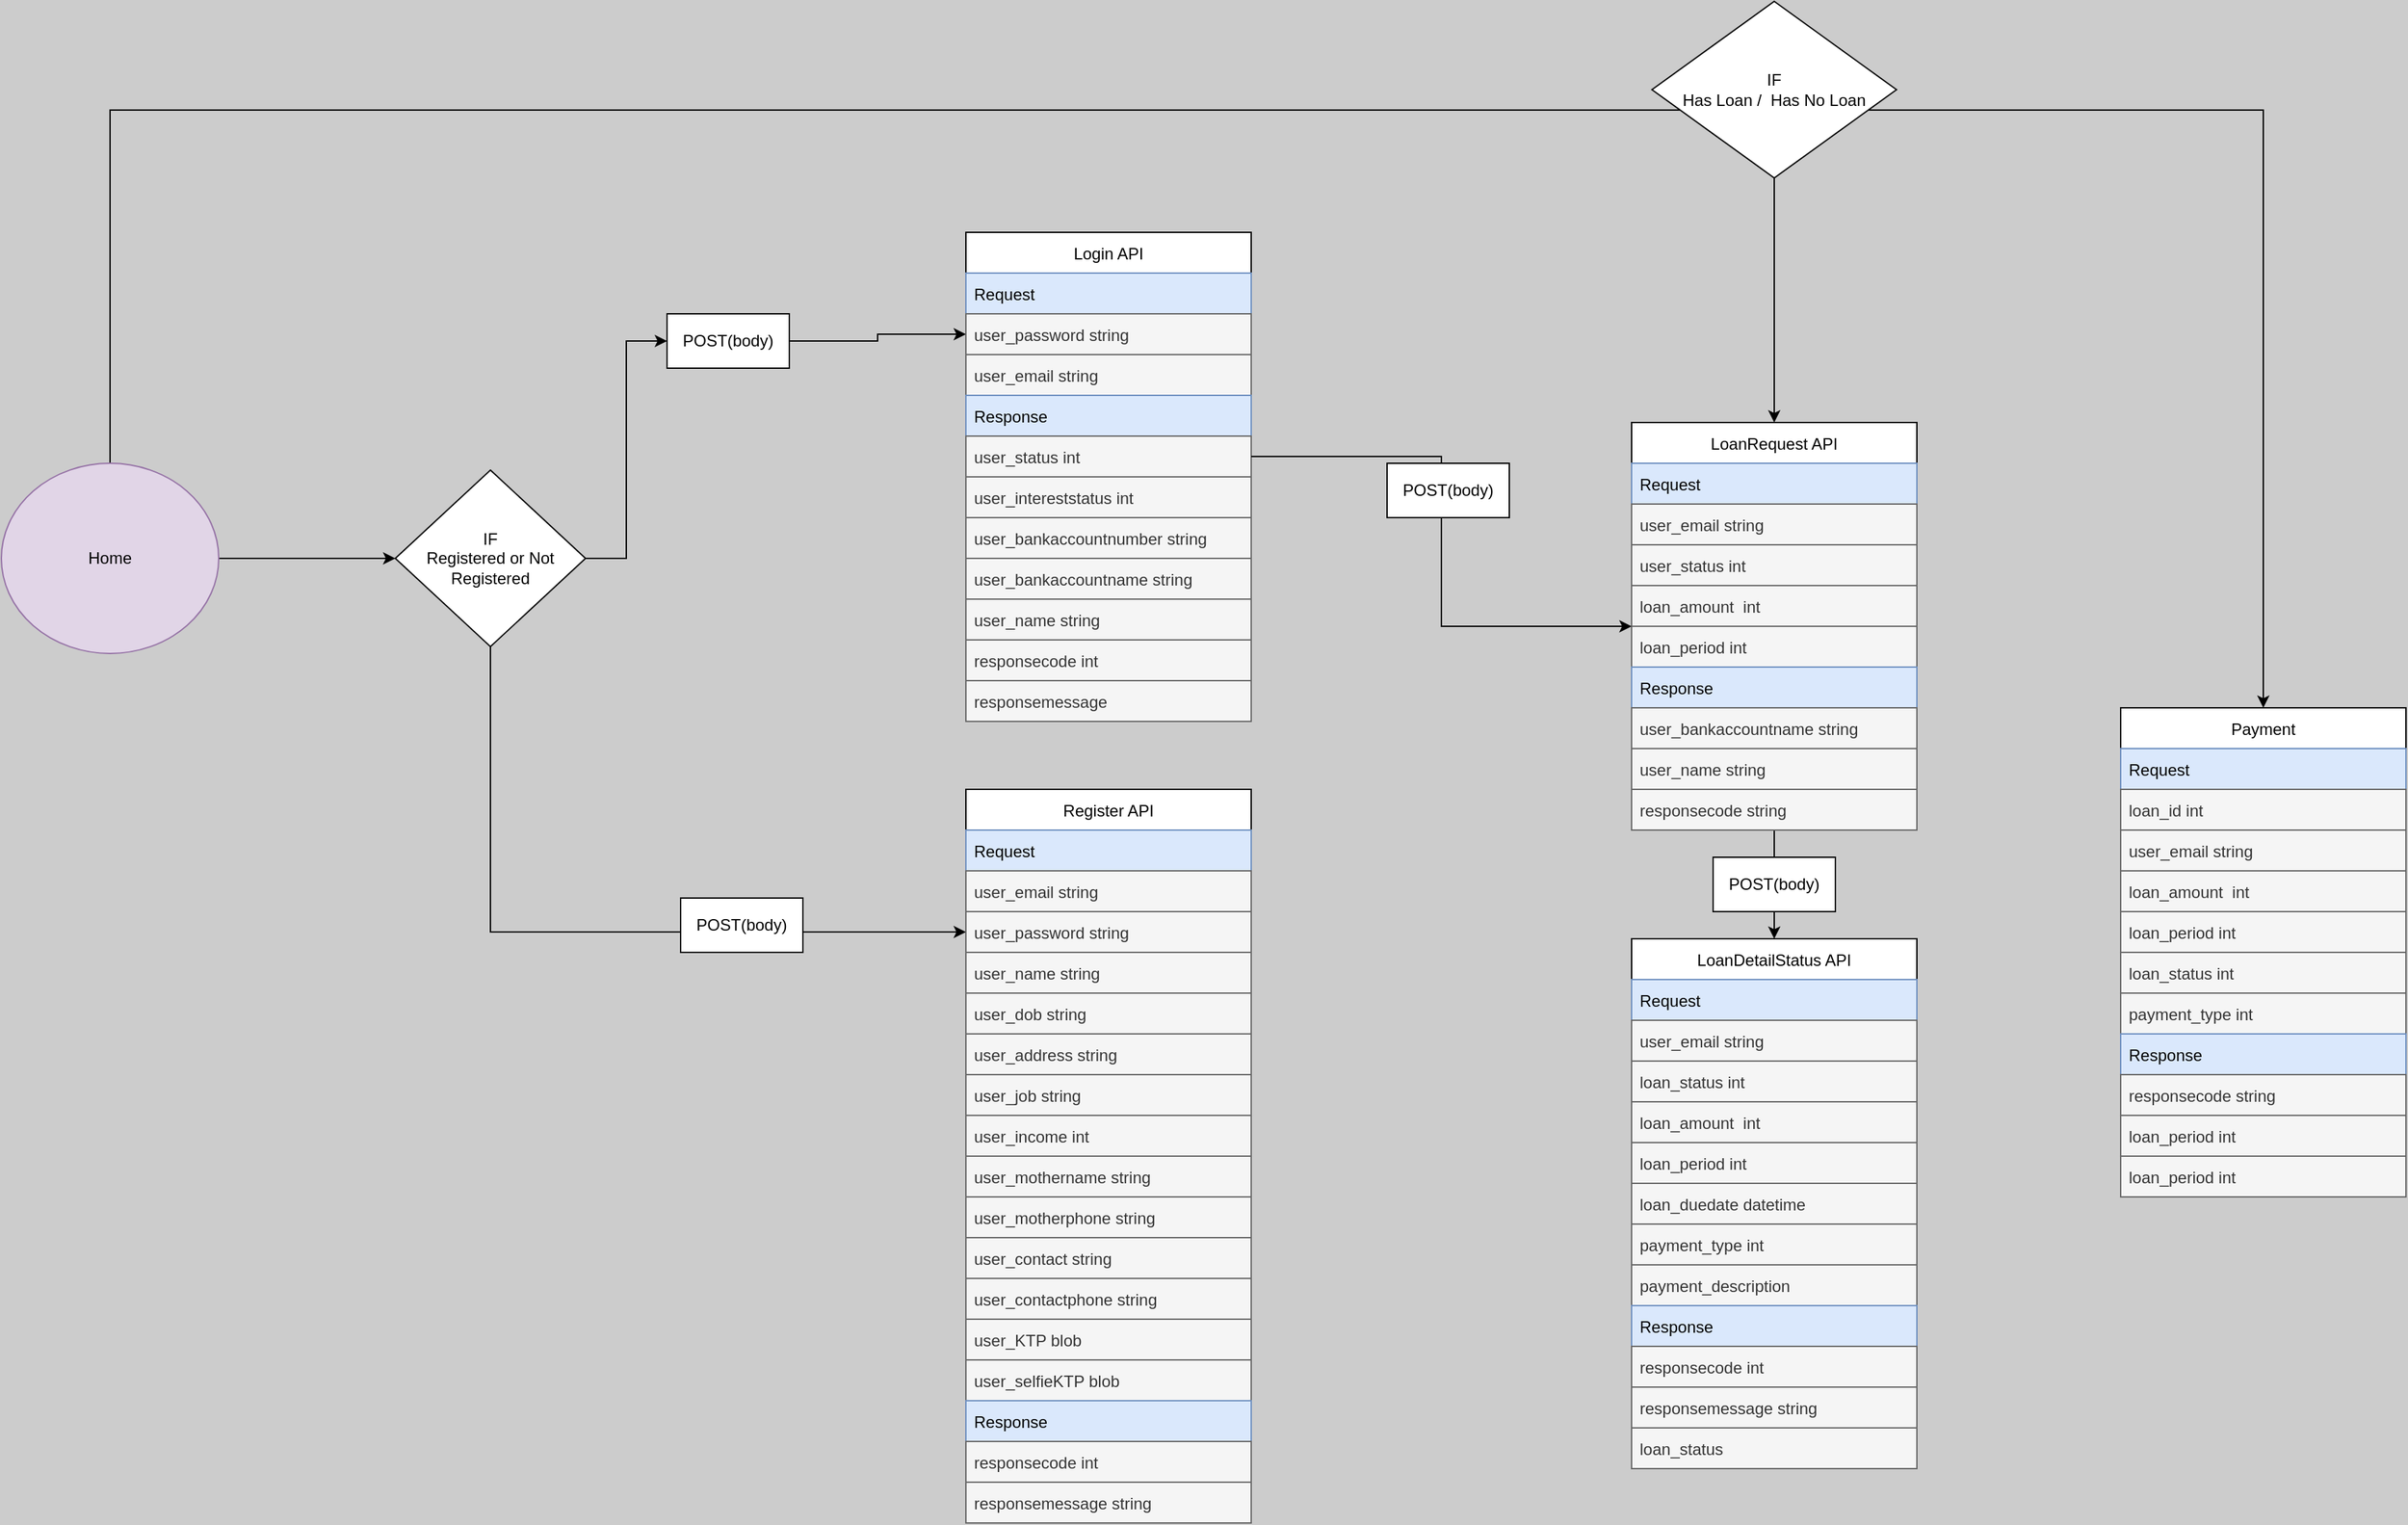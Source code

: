 <mxfile version="16.5.6" type="github">
  <diagram id="aIXkupxZwa7yDZFlical" name="Page-1">
    <mxGraphModel dx="3220" dy="2328" grid="1" gridSize="10" guides="1" tooltips="1" connect="1" arrows="1" fold="1" page="1" pageScale="1" pageWidth="850" pageHeight="1100" background="#CCCCCC" math="0" shadow="0">
      <root>
        <mxCell id="0" />
        <mxCell id="1" parent="0" />
        <mxCell id="1oInW503EIzVV7BD8oU4-15" style="edgeStyle=orthogonalEdgeStyle;rounded=0;orthogonalLoop=1;jettySize=auto;html=1;entryX=0;entryY=0.5;entryDx=0;entryDy=0;startArrow=none;" edge="1" parent="1" source="1oInW503EIzVV7BD8oU4-16" target="1oInW503EIzVV7BD8oU4-6">
          <mxGeometry relative="1" as="geometry" />
        </mxCell>
        <mxCell id="1oInW503EIzVV7BD8oU4-29" style="edgeStyle=orthogonalEdgeStyle;rounded=0;orthogonalLoop=1;jettySize=auto;html=1;entryX=0;entryY=0.5;entryDx=0;entryDy=0;startArrow=none;" edge="1" parent="1" source="1oInW503EIzVV7BD8oU4-31" target="1oInW503EIzVV7BD8oU4-23">
          <mxGeometry relative="1" as="geometry" />
        </mxCell>
        <mxCell id="1oInW503EIzVV7BD8oU4-35" style="edgeStyle=orthogonalEdgeStyle;rounded=0;orthogonalLoop=1;jettySize=auto;html=1;entryX=0;entryY=0.5;entryDx=0;entryDy=0;" edge="1" parent="1" source="1oInW503EIzVV7BD8oU4-1" target="1oInW503EIzVV7BD8oU4-31">
          <mxGeometry relative="1" as="geometry" />
        </mxCell>
        <mxCell id="1oInW503EIzVV7BD8oU4-110" style="edgeStyle=orthogonalEdgeStyle;rounded=0;orthogonalLoop=1;jettySize=auto;html=1;" edge="1" parent="1" source="1oInW503EIzVV7BD8oU4-1" target="1oInW503EIzVV7BD8oU4-95">
          <mxGeometry relative="1" as="geometry">
            <Array as="points">
              <mxPoint x="-240" y="-50" />
              <mxPoint x="1345" y="-50" />
            </Array>
          </mxGeometry>
        </mxCell>
        <mxCell id="1oInW503EIzVV7BD8oU4-1" value="Home" style="ellipse;whiteSpace=wrap;html=1;fillColor=#e1d5e7;strokeColor=#9673a6;" vertex="1" parent="1">
          <mxGeometry x="-320" y="210" width="160" height="140" as="geometry" />
        </mxCell>
        <mxCell id="1oInW503EIzVV7BD8oU4-3" value="Login API" style="swimlane;fontStyle=0;childLayout=stackLayout;horizontal=1;startSize=30;horizontalStack=0;resizeParent=1;resizeParentMax=0;resizeLast=0;collapsible=1;marginBottom=0;" vertex="1" parent="1">
          <mxGeometry x="390" y="40" width="210" height="360" as="geometry" />
        </mxCell>
        <mxCell id="1oInW503EIzVV7BD8oU4-4" value="Request" style="text;strokeColor=#6c8ebf;fillColor=#dae8fc;align=left;verticalAlign=middle;spacingLeft=4;spacingRight=4;overflow=hidden;points=[[0,0.5],[1,0.5]];portConstraint=eastwest;rotatable=0;" vertex="1" parent="1oInW503EIzVV7BD8oU4-3">
          <mxGeometry y="30" width="210" height="30" as="geometry" />
        </mxCell>
        <mxCell id="1oInW503EIzVV7BD8oU4-6" value="user_password string" style="text;align=left;verticalAlign=middle;spacingLeft=4;spacingRight=4;overflow=hidden;points=[[0,0.5],[1,0.5]];portConstraint=eastwest;rotatable=0;fillColor=#f5f5f5;fontColor=#333333;strokeColor=#666666;" vertex="1" parent="1oInW503EIzVV7BD8oU4-3">
          <mxGeometry y="60" width="210" height="30" as="geometry" />
        </mxCell>
        <mxCell id="1oInW503EIzVV7BD8oU4-5" value="user_email string" style="text;strokeColor=#666666;fillColor=#f5f5f5;align=left;verticalAlign=middle;spacingLeft=4;spacingRight=4;overflow=hidden;points=[[0,0.5],[1,0.5]];portConstraint=eastwest;rotatable=0;fontColor=#333333;" vertex="1" parent="1oInW503EIzVV7BD8oU4-3">
          <mxGeometry y="90" width="210" height="30" as="geometry" />
        </mxCell>
        <mxCell id="1oInW503EIzVV7BD8oU4-9" value="Response" style="text;strokeColor=#6c8ebf;fillColor=#dae8fc;align=left;verticalAlign=middle;spacingLeft=4;spacingRight=4;overflow=hidden;points=[[0,0.5],[1,0.5]];portConstraint=eastwest;rotatable=0;" vertex="1" parent="1oInW503EIzVV7BD8oU4-3">
          <mxGeometry y="120" width="210" height="30" as="geometry" />
        </mxCell>
        <mxCell id="1oInW503EIzVV7BD8oU4-8" value="user_status int" style="text;strokeColor=#666666;fillColor=#f5f5f5;align=left;verticalAlign=middle;spacingLeft=4;spacingRight=4;overflow=hidden;points=[[0,0.5],[1,0.5]];portConstraint=eastwest;rotatable=0;fontColor=#333333;" vertex="1" parent="1oInW503EIzVV7BD8oU4-3">
          <mxGeometry y="150" width="210" height="30" as="geometry" />
        </mxCell>
        <mxCell id="1oInW503EIzVV7BD8oU4-10" value="user_intereststatus int" style="text;strokeColor=#666666;fillColor=#f5f5f5;align=left;verticalAlign=middle;spacingLeft=4;spacingRight=4;overflow=hidden;points=[[0,0.5],[1,0.5]];portConstraint=eastwest;rotatable=0;fontColor=#333333;" vertex="1" parent="1oInW503EIzVV7BD8oU4-3">
          <mxGeometry y="180" width="210" height="30" as="geometry" />
        </mxCell>
        <mxCell id="1oInW503EIzVV7BD8oU4-11" value="user_bankaccountnumber string" style="text;strokeColor=#666666;fillColor=#f5f5f5;align=left;verticalAlign=middle;spacingLeft=4;spacingRight=4;overflow=hidden;points=[[0,0.5],[1,0.5]];portConstraint=eastwest;rotatable=0;fontColor=#333333;" vertex="1" parent="1oInW503EIzVV7BD8oU4-3">
          <mxGeometry y="210" width="210" height="30" as="geometry" />
        </mxCell>
        <mxCell id="1oInW503EIzVV7BD8oU4-12" value="user_bankaccountname string" style="text;strokeColor=#666666;fillColor=#f5f5f5;align=left;verticalAlign=middle;spacingLeft=4;spacingRight=4;overflow=hidden;points=[[0,0.5],[1,0.5]];portConstraint=eastwest;rotatable=0;fontColor=#333333;" vertex="1" parent="1oInW503EIzVV7BD8oU4-3">
          <mxGeometry y="240" width="210" height="30" as="geometry" />
        </mxCell>
        <mxCell id="1oInW503EIzVV7BD8oU4-13" value="user_name string" style="text;strokeColor=#666666;fillColor=#f5f5f5;align=left;verticalAlign=middle;spacingLeft=4;spacingRight=4;overflow=hidden;points=[[0,0.5],[1,0.5]];portConstraint=eastwest;rotatable=0;fontColor=#333333;" vertex="1" parent="1oInW503EIzVV7BD8oU4-3">
          <mxGeometry y="270" width="210" height="30" as="geometry" />
        </mxCell>
        <mxCell id="1oInW503EIzVV7BD8oU4-14" value="responsecode int" style="text;strokeColor=#666666;fillColor=#f5f5f5;align=left;verticalAlign=middle;spacingLeft=4;spacingRight=4;overflow=hidden;points=[[0,0.5],[1,0.5]];portConstraint=eastwest;rotatable=0;fontColor=#333333;" vertex="1" parent="1oInW503EIzVV7BD8oU4-3">
          <mxGeometry y="300" width="210" height="30" as="geometry" />
        </mxCell>
        <mxCell id="1oInW503EIzVV7BD8oU4-77" value="responsemessage" style="text;strokeColor=#666666;fillColor=#f5f5f5;align=left;verticalAlign=middle;spacingLeft=4;spacingRight=4;overflow=hidden;points=[[0,0.5],[1,0.5]];portConstraint=eastwest;rotatable=0;fontColor=#333333;" vertex="1" parent="1oInW503EIzVV7BD8oU4-3">
          <mxGeometry y="330" width="210" height="30" as="geometry" />
        </mxCell>
        <mxCell id="1oInW503EIzVV7BD8oU4-16" value="POST(body)" style="rounded=0;whiteSpace=wrap;html=1;" vertex="1" parent="1">
          <mxGeometry x="170" y="100" width="90" height="40" as="geometry" />
        </mxCell>
        <mxCell id="1oInW503EIzVV7BD8oU4-18" value="Register API" style="swimlane;fontStyle=0;childLayout=stackLayout;horizontal=1;startSize=30;horizontalStack=0;resizeParent=1;resizeParentMax=0;resizeLast=0;collapsible=1;marginBottom=0;" vertex="1" parent="1">
          <mxGeometry x="390" y="450" width="210" height="540" as="geometry" />
        </mxCell>
        <mxCell id="1oInW503EIzVV7BD8oU4-19" value="Request" style="text;strokeColor=#6c8ebf;fillColor=#dae8fc;align=left;verticalAlign=middle;spacingLeft=4;spacingRight=4;overflow=hidden;points=[[0,0.5],[1,0.5]];portConstraint=eastwest;rotatable=0;" vertex="1" parent="1oInW503EIzVV7BD8oU4-18">
          <mxGeometry y="30" width="210" height="30" as="geometry" />
        </mxCell>
        <mxCell id="1oInW503EIzVV7BD8oU4-21" value="user_email string" style="text;strokeColor=#666666;fillColor=#f5f5f5;align=left;verticalAlign=middle;spacingLeft=4;spacingRight=4;overflow=hidden;points=[[0,0.5],[1,0.5]];portConstraint=eastwest;rotatable=0;fontColor=#333333;" vertex="1" parent="1oInW503EIzVV7BD8oU4-18">
          <mxGeometry y="60" width="210" height="30" as="geometry" />
        </mxCell>
        <mxCell id="1oInW503EIzVV7BD8oU4-23" value="user_password string" style="text;strokeColor=#666666;fillColor=#f5f5f5;align=left;verticalAlign=middle;spacingLeft=4;spacingRight=4;overflow=hidden;points=[[0,0.5],[1,0.5]];portConstraint=eastwest;rotatable=0;fontColor=#333333;" vertex="1" parent="1oInW503EIzVV7BD8oU4-18">
          <mxGeometry y="90" width="210" height="30" as="geometry" />
        </mxCell>
        <mxCell id="1oInW503EIzVV7BD8oU4-24" value="user_name string" style="text;strokeColor=#666666;fillColor=#f5f5f5;align=left;verticalAlign=middle;spacingLeft=4;spacingRight=4;overflow=hidden;points=[[0,0.5],[1,0.5]];portConstraint=eastwest;rotatable=0;fontColor=#333333;" vertex="1" parent="1oInW503EIzVV7BD8oU4-18">
          <mxGeometry y="120" width="210" height="30" as="geometry" />
        </mxCell>
        <mxCell id="1oInW503EIzVV7BD8oU4-25" value="user_dob string" style="text;strokeColor=#666666;fillColor=#f5f5f5;align=left;verticalAlign=middle;spacingLeft=4;spacingRight=4;overflow=hidden;points=[[0,0.5],[1,0.5]];portConstraint=eastwest;rotatable=0;fontColor=#333333;" vertex="1" parent="1oInW503EIzVV7BD8oU4-18">
          <mxGeometry y="150" width="210" height="30" as="geometry" />
        </mxCell>
        <mxCell id="1oInW503EIzVV7BD8oU4-26" value="user_address string" style="text;strokeColor=#666666;fillColor=#f5f5f5;align=left;verticalAlign=middle;spacingLeft=4;spacingRight=4;overflow=hidden;points=[[0,0.5],[1,0.5]];portConstraint=eastwest;rotatable=0;fontColor=#333333;" vertex="1" parent="1oInW503EIzVV7BD8oU4-18">
          <mxGeometry y="180" width="210" height="30" as="geometry" />
        </mxCell>
        <mxCell id="1oInW503EIzVV7BD8oU4-27" value="user_job string" style="text;strokeColor=#666666;fillColor=#f5f5f5;align=left;verticalAlign=middle;spacingLeft=4;spacingRight=4;overflow=hidden;points=[[0,0.5],[1,0.5]];portConstraint=eastwest;rotatable=0;fontColor=#333333;" vertex="1" parent="1oInW503EIzVV7BD8oU4-18">
          <mxGeometry y="210" width="210" height="30" as="geometry" />
        </mxCell>
        <mxCell id="1oInW503EIzVV7BD8oU4-28" value="user_income int" style="text;strokeColor=#666666;fillColor=#f5f5f5;align=left;verticalAlign=middle;spacingLeft=4;spacingRight=4;overflow=hidden;points=[[0,0.5],[1,0.5]];portConstraint=eastwest;rotatable=0;fontColor=#333333;" vertex="1" parent="1oInW503EIzVV7BD8oU4-18">
          <mxGeometry y="240" width="210" height="30" as="geometry" />
        </mxCell>
        <mxCell id="1oInW503EIzVV7BD8oU4-67" value="user_mothername string" style="text;strokeColor=#666666;fillColor=#f5f5f5;align=left;verticalAlign=middle;spacingLeft=4;spacingRight=4;overflow=hidden;points=[[0,0.5],[1,0.5]];portConstraint=eastwest;rotatable=0;fontColor=#333333;" vertex="1" parent="1oInW503EIzVV7BD8oU4-18">
          <mxGeometry y="270" width="210" height="30" as="geometry" />
        </mxCell>
        <mxCell id="1oInW503EIzVV7BD8oU4-68" value="user_motherphone string" style="text;strokeColor=#666666;fillColor=#f5f5f5;align=left;verticalAlign=middle;spacingLeft=4;spacingRight=4;overflow=hidden;points=[[0,0.5],[1,0.5]];portConstraint=eastwest;rotatable=0;fontColor=#333333;" vertex="1" parent="1oInW503EIzVV7BD8oU4-18">
          <mxGeometry y="300" width="210" height="30" as="geometry" />
        </mxCell>
        <mxCell id="1oInW503EIzVV7BD8oU4-69" value="user_contact string" style="text;strokeColor=#666666;fillColor=#f5f5f5;align=left;verticalAlign=middle;spacingLeft=4;spacingRight=4;overflow=hidden;points=[[0,0.5],[1,0.5]];portConstraint=eastwest;rotatable=0;fontColor=#333333;" vertex="1" parent="1oInW503EIzVV7BD8oU4-18">
          <mxGeometry y="330" width="210" height="30" as="geometry" />
        </mxCell>
        <mxCell id="1oInW503EIzVV7BD8oU4-70" value="user_contactphone string " style="text;strokeColor=#666666;fillColor=#f5f5f5;align=left;verticalAlign=middle;spacingLeft=4;spacingRight=4;overflow=hidden;points=[[0,0.5],[1,0.5]];portConstraint=eastwest;rotatable=0;fontColor=#333333;" vertex="1" parent="1oInW503EIzVV7BD8oU4-18">
          <mxGeometry y="360" width="210" height="30" as="geometry" />
        </mxCell>
        <mxCell id="1oInW503EIzVV7BD8oU4-71" value="user_KTP blob " style="text;strokeColor=#666666;fillColor=#f5f5f5;align=left;verticalAlign=middle;spacingLeft=4;spacingRight=4;overflow=hidden;points=[[0,0.5],[1,0.5]];portConstraint=eastwest;rotatable=0;fontColor=#333333;" vertex="1" parent="1oInW503EIzVV7BD8oU4-18">
          <mxGeometry y="390" width="210" height="30" as="geometry" />
        </mxCell>
        <mxCell id="1oInW503EIzVV7BD8oU4-72" value="user_selfieKTP blob " style="text;strokeColor=#666666;fillColor=#f5f5f5;align=left;verticalAlign=middle;spacingLeft=4;spacingRight=4;overflow=hidden;points=[[0,0.5],[1,0.5]];portConstraint=eastwest;rotatable=0;fontColor=#333333;" vertex="1" parent="1oInW503EIzVV7BD8oU4-18">
          <mxGeometry y="420" width="210" height="30" as="geometry" />
        </mxCell>
        <mxCell id="1oInW503EIzVV7BD8oU4-22" value="Response" style="text;strokeColor=#6c8ebf;fillColor=#dae8fc;align=left;verticalAlign=middle;spacingLeft=4;spacingRight=4;overflow=hidden;points=[[0,0.5],[1,0.5]];portConstraint=eastwest;rotatable=0;" vertex="1" parent="1oInW503EIzVV7BD8oU4-18">
          <mxGeometry y="450" width="210" height="30" as="geometry" />
        </mxCell>
        <mxCell id="1oInW503EIzVV7BD8oU4-75" value="responsecode int" style="text;strokeColor=#666666;fillColor=#f5f5f5;align=left;verticalAlign=middle;spacingLeft=4;spacingRight=4;overflow=hidden;points=[[0,0.5],[1,0.5]];portConstraint=eastwest;rotatable=0;fontColor=#333333;" vertex="1" parent="1oInW503EIzVV7BD8oU4-18">
          <mxGeometry y="480" width="210" height="30" as="geometry" />
        </mxCell>
        <mxCell id="1oInW503EIzVV7BD8oU4-76" value="responsemessage string" style="text;strokeColor=#666666;fillColor=#f5f5f5;align=left;verticalAlign=middle;spacingLeft=4;spacingRight=4;overflow=hidden;points=[[0,0.5],[1,0.5]];portConstraint=eastwest;rotatable=0;fontColor=#333333;" vertex="1" parent="1oInW503EIzVV7BD8oU4-18">
          <mxGeometry y="510" width="210" height="30" as="geometry" />
        </mxCell>
        <mxCell id="1oInW503EIzVV7BD8oU4-36" style="edgeStyle=orthogonalEdgeStyle;rounded=0;orthogonalLoop=1;jettySize=auto;html=1;entryX=0;entryY=0.5;entryDx=0;entryDy=0;" edge="1" parent="1" source="1oInW503EIzVV7BD8oU4-31" target="1oInW503EIzVV7BD8oU4-16">
          <mxGeometry relative="1" as="geometry" />
        </mxCell>
        <mxCell id="1oInW503EIzVV7BD8oU4-31" value="IF&lt;br&gt;Registered or Not Registered" style="rhombus;whiteSpace=wrap;html=1;" vertex="1" parent="1">
          <mxGeometry x="-30" y="215" width="140" height="130" as="geometry" />
        </mxCell>
        <mxCell id="1oInW503EIzVV7BD8oU4-37" value="POST(body)" style="rounded=0;whiteSpace=wrap;html=1;" vertex="1" parent="1">
          <mxGeometry x="180" y="530" width="90" height="40" as="geometry" />
        </mxCell>
        <mxCell id="1oInW503EIzVV7BD8oU4-92" style="edgeStyle=orthogonalEdgeStyle;rounded=0;orthogonalLoop=1;jettySize=auto;html=1;entryX=0.5;entryY=0;entryDx=0;entryDy=0;" edge="1" parent="1" source="1oInW503EIzVV7BD8oU4-38" target="1oInW503EIzVV7BD8oU4-79">
          <mxGeometry relative="1" as="geometry" />
        </mxCell>
        <mxCell id="1oInW503EIzVV7BD8oU4-38" value="LoanRequest API" style="swimlane;fontStyle=0;childLayout=stackLayout;horizontal=1;startSize=30;horizontalStack=0;resizeParent=1;resizeParentMax=0;resizeLast=0;collapsible=1;marginBottom=0;" vertex="1" parent="1">
          <mxGeometry x="880" y="180" width="210" height="300" as="geometry" />
        </mxCell>
        <mxCell id="1oInW503EIzVV7BD8oU4-39" value="Request" style="text;strokeColor=#6c8ebf;fillColor=#dae8fc;align=left;verticalAlign=middle;spacingLeft=4;spacingRight=4;overflow=hidden;points=[[0,0.5],[1,0.5]];portConstraint=eastwest;rotatable=0;" vertex="1" parent="1oInW503EIzVV7BD8oU4-38">
          <mxGeometry y="30" width="210" height="30" as="geometry" />
        </mxCell>
        <mxCell id="1oInW503EIzVV7BD8oU4-40" value="user_email string" style="text;align=left;verticalAlign=middle;spacingLeft=4;spacingRight=4;overflow=hidden;points=[[0,0.5],[1,0.5]];portConstraint=eastwest;rotatable=0;fillColor=#f5f5f5;fontColor=#333333;strokeColor=#666666;" vertex="1" parent="1oInW503EIzVV7BD8oU4-38">
          <mxGeometry y="60" width="210" height="30" as="geometry" />
        </mxCell>
        <mxCell id="1oInW503EIzVV7BD8oU4-41" value="user_status int " style="text;strokeColor=#666666;fillColor=#f5f5f5;align=left;verticalAlign=middle;spacingLeft=4;spacingRight=4;overflow=hidden;points=[[0,0.5],[1,0.5]];portConstraint=eastwest;rotatable=0;fontColor=#333333;" vertex="1" parent="1oInW503EIzVV7BD8oU4-38">
          <mxGeometry y="90" width="210" height="30" as="geometry" />
        </mxCell>
        <mxCell id="1oInW503EIzVV7BD8oU4-43" value="loan_amount  int " style="text;strokeColor=#666666;fillColor=#f5f5f5;align=left;verticalAlign=middle;spacingLeft=4;spacingRight=4;overflow=hidden;points=[[0,0.5],[1,0.5]];portConstraint=eastwest;rotatable=0;fontColor=#333333;" vertex="1" parent="1oInW503EIzVV7BD8oU4-38">
          <mxGeometry y="120" width="210" height="30" as="geometry" />
        </mxCell>
        <mxCell id="1oInW503EIzVV7BD8oU4-44" value="loan_period int " style="text;strokeColor=#666666;fillColor=#f5f5f5;align=left;verticalAlign=middle;spacingLeft=4;spacingRight=4;overflow=hidden;points=[[0,0.5],[1,0.5]];portConstraint=eastwest;rotatable=0;fontColor=#333333;" vertex="1" parent="1oInW503EIzVV7BD8oU4-38">
          <mxGeometry y="150" width="210" height="30" as="geometry" />
        </mxCell>
        <mxCell id="1oInW503EIzVV7BD8oU4-42" value="Response" style="text;strokeColor=#6c8ebf;fillColor=#dae8fc;align=left;verticalAlign=middle;spacingLeft=4;spacingRight=4;overflow=hidden;points=[[0,0.5],[1,0.5]];portConstraint=eastwest;rotatable=0;" vertex="1" parent="1oInW503EIzVV7BD8oU4-38">
          <mxGeometry y="180" width="210" height="30" as="geometry" />
        </mxCell>
        <mxCell id="1oInW503EIzVV7BD8oU4-46" value="user_bankaccountname string" style="text;strokeColor=#666666;fillColor=#f5f5f5;align=left;verticalAlign=middle;spacingLeft=4;spacingRight=4;overflow=hidden;points=[[0,0.5],[1,0.5]];portConstraint=eastwest;rotatable=0;fontColor=#333333;" vertex="1" parent="1oInW503EIzVV7BD8oU4-38">
          <mxGeometry y="210" width="210" height="30" as="geometry" />
        </mxCell>
        <mxCell id="1oInW503EIzVV7BD8oU4-47" value="user_name string" style="text;strokeColor=#666666;fillColor=#f5f5f5;align=left;verticalAlign=middle;spacingLeft=4;spacingRight=4;overflow=hidden;points=[[0,0.5],[1,0.5]];portConstraint=eastwest;rotatable=0;fontColor=#333333;" vertex="1" parent="1oInW503EIzVV7BD8oU4-38">
          <mxGeometry y="240" width="210" height="30" as="geometry" />
        </mxCell>
        <mxCell id="1oInW503EIzVV7BD8oU4-48" value="responsecode string" style="text;strokeColor=#666666;fillColor=#f5f5f5;align=left;verticalAlign=middle;spacingLeft=4;spacingRight=4;overflow=hidden;points=[[0,0.5],[1,0.5]];portConstraint=eastwest;rotatable=0;fontColor=#333333;" vertex="1" parent="1oInW503EIzVV7BD8oU4-38">
          <mxGeometry y="270" width="210" height="30" as="geometry" />
        </mxCell>
        <mxCell id="1oInW503EIzVV7BD8oU4-79" value="LoanDetailStatus API" style="swimlane;fontStyle=0;childLayout=stackLayout;horizontal=1;startSize=30;horizontalStack=0;resizeParent=1;resizeParentMax=0;resizeLast=0;collapsible=1;marginBottom=0;" vertex="1" parent="1">
          <mxGeometry x="880" y="560" width="210" height="390" as="geometry" />
        </mxCell>
        <mxCell id="1oInW503EIzVV7BD8oU4-80" value="Request" style="text;strokeColor=#6c8ebf;fillColor=#dae8fc;align=left;verticalAlign=middle;spacingLeft=4;spacingRight=4;overflow=hidden;points=[[0,0.5],[1,0.5]];portConstraint=eastwest;rotatable=0;" vertex="1" parent="1oInW503EIzVV7BD8oU4-79">
          <mxGeometry y="30" width="210" height="30" as="geometry" />
        </mxCell>
        <mxCell id="1oInW503EIzVV7BD8oU4-81" value="user_email string" style="text;align=left;verticalAlign=middle;spacingLeft=4;spacingRight=4;overflow=hidden;points=[[0,0.5],[1,0.5]];portConstraint=eastwest;rotatable=0;fillColor=#f5f5f5;fontColor=#333333;strokeColor=#666666;" vertex="1" parent="1oInW503EIzVV7BD8oU4-79">
          <mxGeometry y="60" width="210" height="30" as="geometry" />
        </mxCell>
        <mxCell id="1oInW503EIzVV7BD8oU4-82" value="loan_status int " style="text;strokeColor=#666666;fillColor=#f5f5f5;align=left;verticalAlign=middle;spacingLeft=4;spacingRight=4;overflow=hidden;points=[[0,0.5],[1,0.5]];portConstraint=eastwest;rotatable=0;fontColor=#333333;" vertex="1" parent="1oInW503EIzVV7BD8oU4-79">
          <mxGeometry y="90" width="210" height="30" as="geometry" />
        </mxCell>
        <mxCell id="1oInW503EIzVV7BD8oU4-83" value="loan_amount  int " style="text;strokeColor=#666666;fillColor=#f5f5f5;align=left;verticalAlign=middle;spacingLeft=4;spacingRight=4;overflow=hidden;points=[[0,0.5],[1,0.5]];portConstraint=eastwest;rotatable=0;fontColor=#333333;" vertex="1" parent="1oInW503EIzVV7BD8oU4-79">
          <mxGeometry y="120" width="210" height="30" as="geometry" />
        </mxCell>
        <mxCell id="1oInW503EIzVV7BD8oU4-84" value="loan_period int " style="text;strokeColor=#666666;fillColor=#f5f5f5;align=left;verticalAlign=middle;spacingLeft=4;spacingRight=4;overflow=hidden;points=[[0,0.5],[1,0.5]];portConstraint=eastwest;rotatable=0;fontColor=#333333;" vertex="1" parent="1oInW503EIzVV7BD8oU4-79">
          <mxGeometry y="150" width="210" height="30" as="geometry" />
        </mxCell>
        <mxCell id="1oInW503EIzVV7BD8oU4-85" value="loan_duedate datetime " style="text;strokeColor=#666666;fillColor=#f5f5f5;align=left;verticalAlign=middle;spacingLeft=4;spacingRight=4;overflow=hidden;points=[[0,0.5],[1,0.5]];portConstraint=eastwest;rotatable=0;fontColor=#333333;" vertex="1" parent="1oInW503EIzVV7BD8oU4-79">
          <mxGeometry y="180" width="210" height="30" as="geometry" />
        </mxCell>
        <mxCell id="1oInW503EIzVV7BD8oU4-87" value="payment_type int" style="text;strokeColor=#666666;fillColor=#f5f5f5;align=left;verticalAlign=middle;spacingLeft=4;spacingRight=4;overflow=hidden;points=[[0,0.5],[1,0.5]];portConstraint=eastwest;rotatable=0;fontColor=#333333;" vertex="1" parent="1oInW503EIzVV7BD8oU4-79">
          <mxGeometry y="210" width="210" height="30" as="geometry" />
        </mxCell>
        <mxCell id="1oInW503EIzVV7BD8oU4-88" value="payment_description" style="text;strokeColor=#666666;fillColor=#f5f5f5;align=left;verticalAlign=middle;spacingLeft=4;spacingRight=4;overflow=hidden;points=[[0,0.5],[1,0.5]];portConstraint=eastwest;rotatable=0;fontColor=#333333;" vertex="1" parent="1oInW503EIzVV7BD8oU4-79">
          <mxGeometry y="240" width="210" height="30" as="geometry" />
        </mxCell>
        <mxCell id="1oInW503EIzVV7BD8oU4-86" value="Response" style="text;strokeColor=#6c8ebf;fillColor=#dae8fc;align=left;verticalAlign=middle;spacingLeft=4;spacingRight=4;overflow=hidden;points=[[0,0.5],[1,0.5]];portConstraint=eastwest;rotatable=0;" vertex="1" parent="1oInW503EIzVV7BD8oU4-79">
          <mxGeometry y="270" width="210" height="30" as="geometry" />
        </mxCell>
        <mxCell id="1oInW503EIzVV7BD8oU4-89" value="responsecode int" style="text;strokeColor=#666666;fillColor=#f5f5f5;align=left;verticalAlign=middle;spacingLeft=4;spacingRight=4;overflow=hidden;points=[[0,0.5],[1,0.5]];portConstraint=eastwest;rotatable=0;fontColor=#333333;" vertex="1" parent="1oInW503EIzVV7BD8oU4-79">
          <mxGeometry y="300" width="210" height="30" as="geometry" />
        </mxCell>
        <mxCell id="1oInW503EIzVV7BD8oU4-90" value="responsemessage string" style="text;strokeColor=#666666;fillColor=#f5f5f5;align=left;verticalAlign=middle;spacingLeft=4;spacingRight=4;overflow=hidden;points=[[0,0.5],[1,0.5]];portConstraint=eastwest;rotatable=0;fontColor=#333333;" vertex="1" parent="1oInW503EIzVV7BD8oU4-79">
          <mxGeometry y="330" width="210" height="30" as="geometry" />
        </mxCell>
        <mxCell id="1oInW503EIzVV7BD8oU4-91" value="loan_status" style="text;strokeColor=#666666;fillColor=#f5f5f5;align=left;verticalAlign=middle;spacingLeft=4;spacingRight=4;overflow=hidden;points=[[0,0.5],[1,0.5]];portConstraint=eastwest;rotatable=0;fontColor=#333333;" vertex="1" parent="1oInW503EIzVV7BD8oU4-79">
          <mxGeometry y="360" width="210" height="30" as="geometry" />
        </mxCell>
        <mxCell id="1oInW503EIzVV7BD8oU4-93" style="edgeStyle=orthogonalEdgeStyle;rounded=0;orthogonalLoop=1;jettySize=auto;html=1;entryX=0;entryY=0.5;entryDx=0;entryDy=0;" edge="1" parent="1" source="1oInW503EIzVV7BD8oU4-8" target="1oInW503EIzVV7BD8oU4-38">
          <mxGeometry relative="1" as="geometry" />
        </mxCell>
        <mxCell id="1oInW503EIzVV7BD8oU4-95" value="Payment" style="swimlane;fontStyle=0;childLayout=stackLayout;horizontal=1;startSize=30;horizontalStack=0;resizeParent=1;resizeParentMax=0;resizeLast=0;collapsible=1;marginBottom=0;" vertex="1" parent="1">
          <mxGeometry x="1240" y="390" width="210" height="360" as="geometry" />
        </mxCell>
        <mxCell id="1oInW503EIzVV7BD8oU4-96" value="Request" style="text;strokeColor=#6c8ebf;fillColor=#dae8fc;align=left;verticalAlign=middle;spacingLeft=4;spacingRight=4;overflow=hidden;points=[[0,0.5],[1,0.5]];portConstraint=eastwest;rotatable=0;" vertex="1" parent="1oInW503EIzVV7BD8oU4-95">
          <mxGeometry y="30" width="210" height="30" as="geometry" />
        </mxCell>
        <mxCell id="1oInW503EIzVV7BD8oU4-97" value="loan_id int" style="text;align=left;verticalAlign=middle;spacingLeft=4;spacingRight=4;overflow=hidden;points=[[0,0.5],[1,0.5]];portConstraint=eastwest;rotatable=0;fillColor=#f5f5f5;fontColor=#333333;strokeColor=#666666;" vertex="1" parent="1oInW503EIzVV7BD8oU4-95">
          <mxGeometry y="60" width="210" height="30" as="geometry" />
        </mxCell>
        <mxCell id="1oInW503EIzVV7BD8oU4-98" value="user_email string" style="text;strokeColor=#666666;fillColor=#f5f5f5;align=left;verticalAlign=middle;spacingLeft=4;spacingRight=4;overflow=hidden;points=[[0,0.5],[1,0.5]];portConstraint=eastwest;rotatable=0;fontColor=#333333;" vertex="1" parent="1oInW503EIzVV7BD8oU4-95">
          <mxGeometry y="90" width="210" height="30" as="geometry" />
        </mxCell>
        <mxCell id="1oInW503EIzVV7BD8oU4-99" value="loan_amount  int " style="text;strokeColor=#666666;fillColor=#f5f5f5;align=left;verticalAlign=middle;spacingLeft=4;spacingRight=4;overflow=hidden;points=[[0,0.5],[1,0.5]];portConstraint=eastwest;rotatable=0;fontColor=#333333;" vertex="1" parent="1oInW503EIzVV7BD8oU4-95">
          <mxGeometry y="120" width="210" height="30" as="geometry" />
        </mxCell>
        <mxCell id="1oInW503EIzVV7BD8oU4-100" value="loan_period int " style="text;strokeColor=#666666;fillColor=#f5f5f5;align=left;verticalAlign=middle;spacingLeft=4;spacingRight=4;overflow=hidden;points=[[0,0.5],[1,0.5]];portConstraint=eastwest;rotatable=0;fontColor=#333333;" vertex="1" parent="1oInW503EIzVV7BD8oU4-95">
          <mxGeometry y="150" width="210" height="30" as="geometry" />
        </mxCell>
        <mxCell id="1oInW503EIzVV7BD8oU4-102" value="loan_status int" style="text;strokeColor=#666666;fillColor=#f5f5f5;align=left;verticalAlign=middle;spacingLeft=4;spacingRight=4;overflow=hidden;points=[[0,0.5],[1,0.5]];portConstraint=eastwest;rotatable=0;fontColor=#333333;" vertex="1" parent="1oInW503EIzVV7BD8oU4-95">
          <mxGeometry y="180" width="210" height="30" as="geometry" />
        </mxCell>
        <mxCell id="1oInW503EIzVV7BD8oU4-103" value="payment_type int" style="text;strokeColor=#666666;fillColor=#f5f5f5;align=left;verticalAlign=middle;spacingLeft=4;spacingRight=4;overflow=hidden;points=[[0,0.5],[1,0.5]];portConstraint=eastwest;rotatable=0;fontColor=#333333;" vertex="1" parent="1oInW503EIzVV7BD8oU4-95">
          <mxGeometry y="210" width="210" height="30" as="geometry" />
        </mxCell>
        <mxCell id="1oInW503EIzVV7BD8oU4-101" value="Response" style="text;strokeColor=#6c8ebf;fillColor=#dae8fc;align=left;verticalAlign=middle;spacingLeft=4;spacingRight=4;overflow=hidden;points=[[0,0.5],[1,0.5]];portConstraint=eastwest;rotatable=0;" vertex="1" parent="1oInW503EIzVV7BD8oU4-95">
          <mxGeometry y="240" width="210" height="30" as="geometry" />
        </mxCell>
        <mxCell id="1oInW503EIzVV7BD8oU4-104" value="responsecode string" style="text;strokeColor=#666666;fillColor=#f5f5f5;align=left;verticalAlign=middle;spacingLeft=4;spacingRight=4;overflow=hidden;points=[[0,0.5],[1,0.5]];portConstraint=eastwest;rotatable=0;fontColor=#333333;" vertex="1" parent="1oInW503EIzVV7BD8oU4-95">
          <mxGeometry y="270" width="210" height="30" as="geometry" />
        </mxCell>
        <mxCell id="1oInW503EIzVV7BD8oU4-107" value="loan_period int " style="text;strokeColor=#666666;fillColor=#f5f5f5;align=left;verticalAlign=middle;spacingLeft=4;spacingRight=4;overflow=hidden;points=[[0,0.5],[1,0.5]];portConstraint=eastwest;rotatable=0;fontColor=#333333;" vertex="1" parent="1oInW503EIzVV7BD8oU4-95">
          <mxGeometry y="300" width="210" height="30" as="geometry" />
        </mxCell>
        <mxCell id="1oInW503EIzVV7BD8oU4-108" value="loan_period int " style="text;strokeColor=#666666;fillColor=#f5f5f5;align=left;verticalAlign=middle;spacingLeft=4;spacingRight=4;overflow=hidden;points=[[0,0.5],[1,0.5]];portConstraint=eastwest;rotatable=0;fontColor=#333333;" vertex="1" parent="1oInW503EIzVV7BD8oU4-95">
          <mxGeometry y="330" width="210" height="30" as="geometry" />
        </mxCell>
        <mxCell id="1oInW503EIzVV7BD8oU4-105" value="POST(body)" style="rounded=0;whiteSpace=wrap;html=1;" vertex="1" parent="1">
          <mxGeometry x="700" y="210" width="90" height="40" as="geometry" />
        </mxCell>
        <mxCell id="1oInW503EIzVV7BD8oU4-106" value="POST(body)" style="rounded=0;whiteSpace=wrap;html=1;" vertex="1" parent="1">
          <mxGeometry x="940" y="500" width="90" height="40" as="geometry" />
        </mxCell>
        <mxCell id="1oInW503EIzVV7BD8oU4-112" style="edgeStyle=orthogonalEdgeStyle;rounded=0;orthogonalLoop=1;jettySize=auto;html=1;entryX=0.5;entryY=0;entryDx=0;entryDy=0;" edge="1" parent="1" source="1oInW503EIzVV7BD8oU4-111" target="1oInW503EIzVV7BD8oU4-38">
          <mxGeometry relative="1" as="geometry" />
        </mxCell>
        <mxCell id="1oInW503EIzVV7BD8oU4-111" value="IF&lt;br&gt;Has Loan /&amp;nbsp; Has No Loan" style="rhombus;whiteSpace=wrap;html=1;" vertex="1" parent="1">
          <mxGeometry x="895" y="-130" width="180" height="130" as="geometry" />
        </mxCell>
      </root>
    </mxGraphModel>
  </diagram>
</mxfile>
